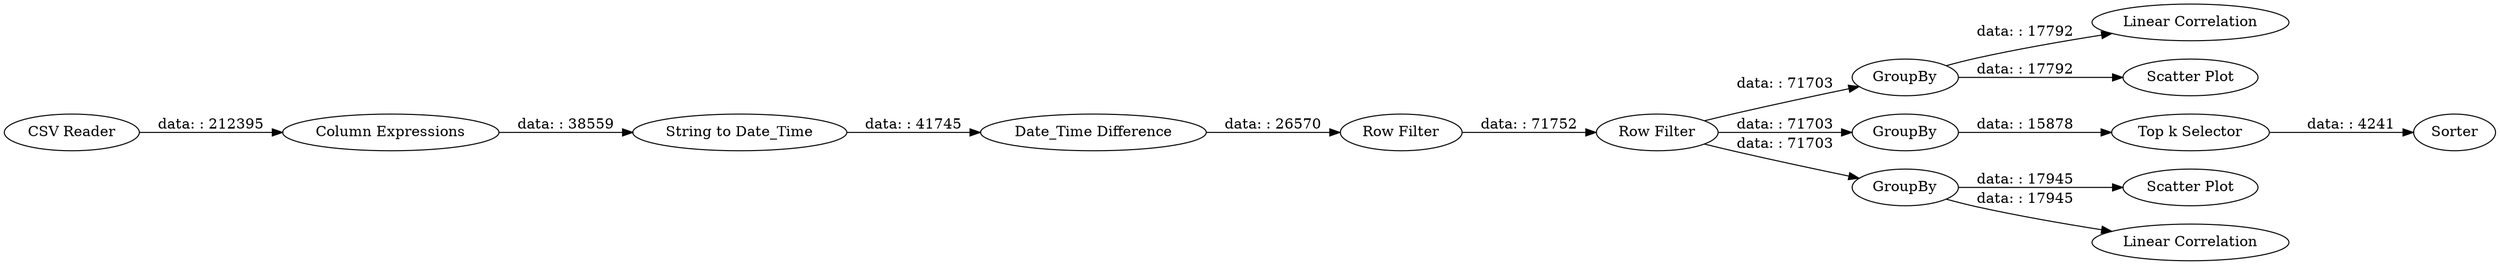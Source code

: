 digraph {
	"5872422652434533870_10" [label="Scatter Plot"]
	"5872422652434533870_7" [label="Row Filter"]
	"5872422652434533870_15" [label="Linear Correlation"]
	"5872422652434533870_5" [label="Date_Time Difference"]
	"5872422652434533870_14" [label=GroupBy]
	"5872422652434533870_9" [label=Sorter]
	"5872422652434533870_2" [label=GroupBy]
	"5872422652434533870_11" [label=GroupBy]
	"5872422652434533870_6" [label="String to Date_Time"]
	"5872422652434533870_1" [label="CSV Reader"]
	"5872422652434533870_8" [label="Row Filter"]
	"5872422652434533870_13" [label="Scatter Plot"]
	"5872422652434533870_3" [label="Top k Selector"]
	"5872422652434533870_4" [label="Column Expressions"]
	"5872422652434533870_12" [label="Linear Correlation"]
	"5872422652434533870_14" -> "5872422652434533870_15" [label="data: : 17792"]
	"5872422652434533870_8" -> "5872422652434533870_11" [label="data: : 71703"]
	"5872422652434533870_11" -> "5872422652434533870_12" [label="data: : 17945"]
	"5872422652434533870_2" -> "5872422652434533870_3" [label="data: : 15878"]
	"5872422652434533870_14" -> "5872422652434533870_13" [label="data: : 17792"]
	"5872422652434533870_4" -> "5872422652434533870_6" [label="data: : 38559"]
	"5872422652434533870_11" -> "5872422652434533870_10" [label="data: : 17945"]
	"5872422652434533870_7" -> "5872422652434533870_8" [label="data: : 71752"]
	"5872422652434533870_1" -> "5872422652434533870_4" [label="data: : 212395"]
	"5872422652434533870_5" -> "5872422652434533870_7" [label="data: : 26570"]
	"5872422652434533870_3" -> "5872422652434533870_9" [label="data: : 4241"]
	"5872422652434533870_6" -> "5872422652434533870_5" [label="data: : 41745"]
	"5872422652434533870_8" -> "5872422652434533870_2" [label="data: : 71703"]
	"5872422652434533870_8" -> "5872422652434533870_14" [label="data: : 71703"]
	rankdir=LR
}
